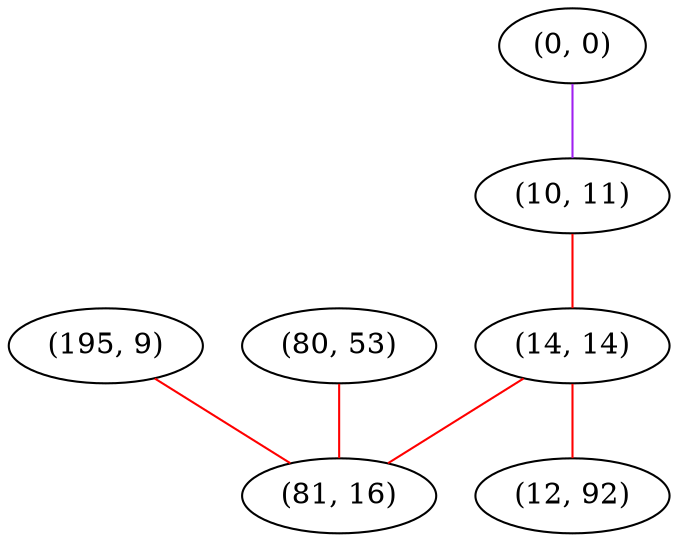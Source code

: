 graph "" {
"(0, 0)";
"(10, 11)";
"(195, 9)";
"(80, 53)";
"(14, 14)";
"(81, 16)";
"(12, 92)";
"(0, 0)" -- "(10, 11)"  [color=purple, key=0, weight=4];
"(10, 11)" -- "(14, 14)"  [color=red, key=0, weight=1];
"(195, 9)" -- "(81, 16)"  [color=red, key=0, weight=1];
"(80, 53)" -- "(81, 16)"  [color=red, key=0, weight=1];
"(14, 14)" -- "(81, 16)"  [color=red, key=0, weight=1];
"(14, 14)" -- "(12, 92)"  [color=red, key=0, weight=1];
}
